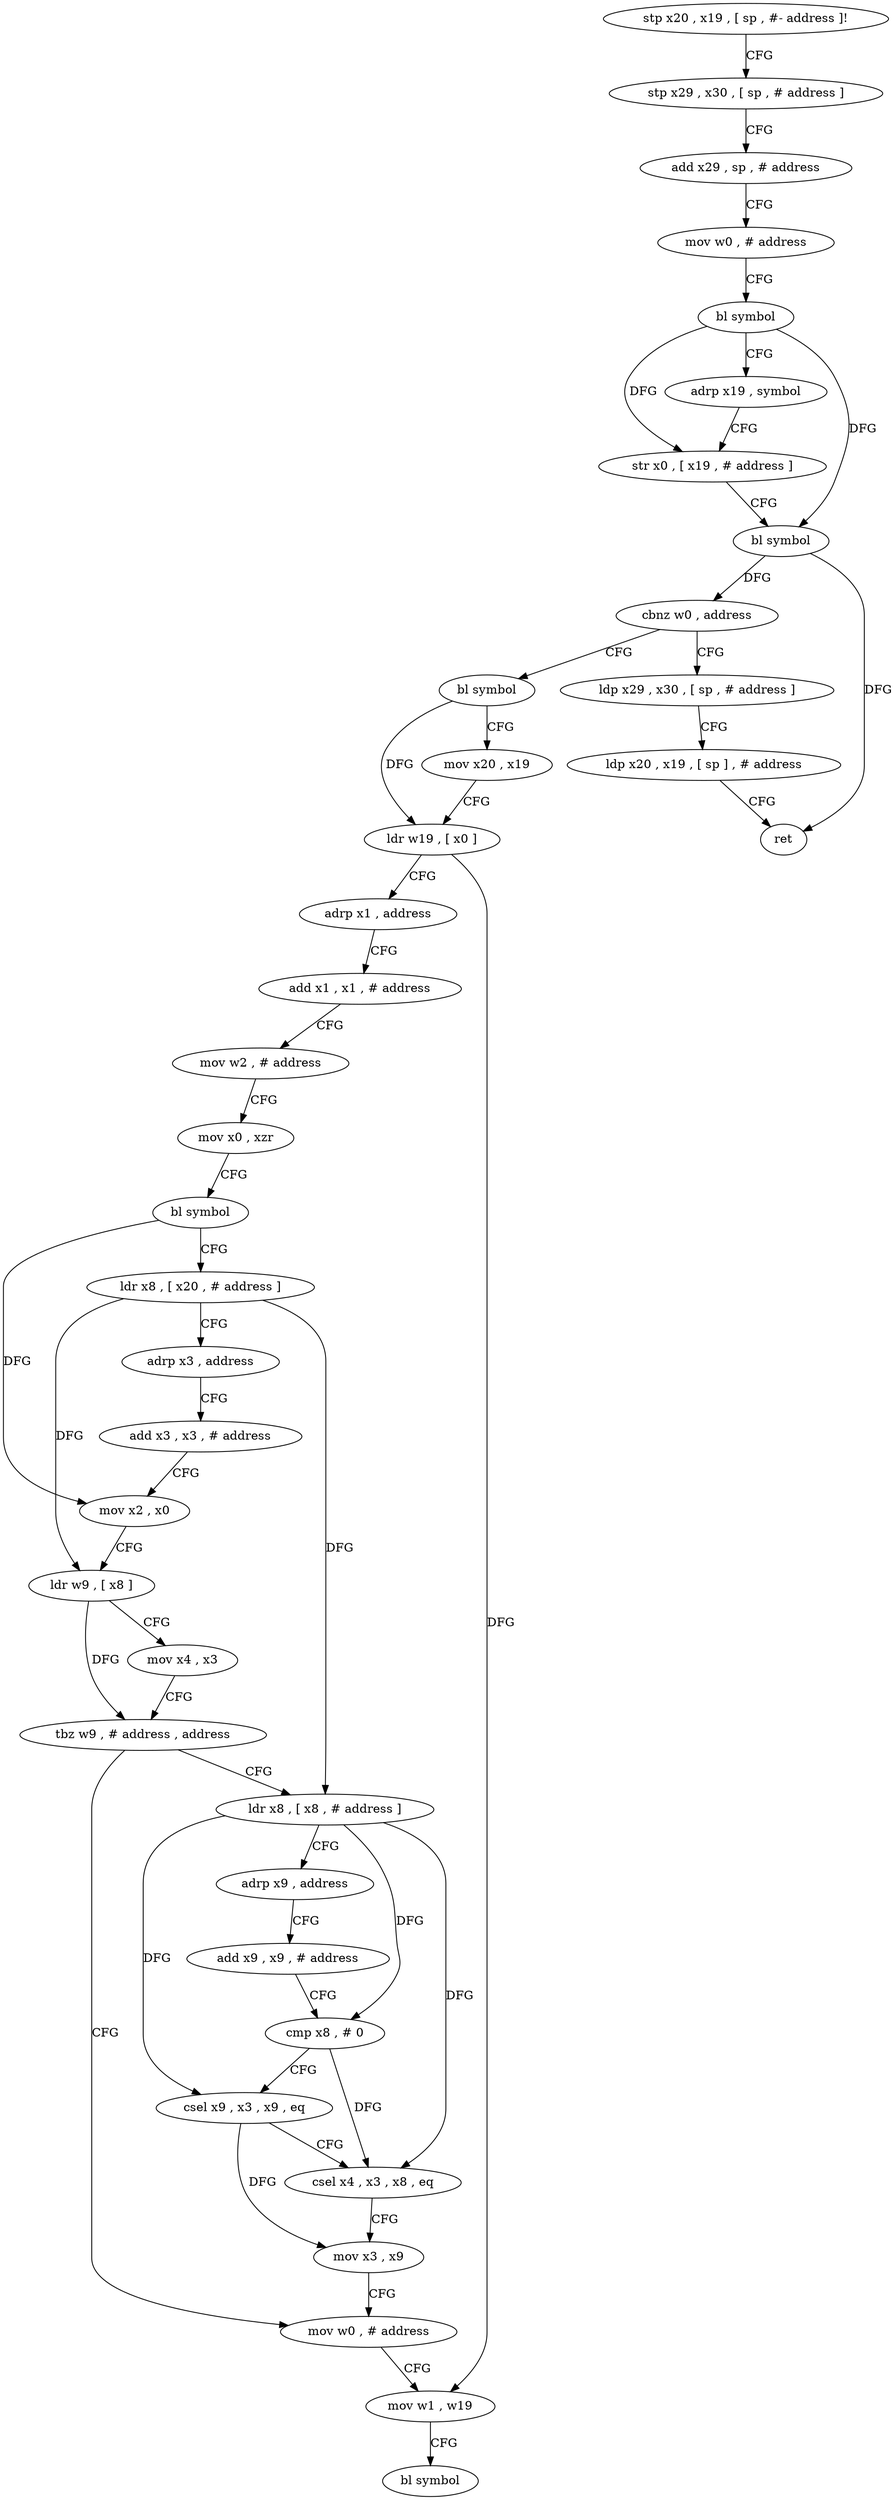 digraph "func" {
"4230016" [label = "stp x20 , x19 , [ sp , #- address ]!" ]
"4230020" [label = "stp x29 , x30 , [ sp , # address ]" ]
"4230024" [label = "add x29 , sp , # address" ]
"4230028" [label = "mov w0 , # address" ]
"4230032" [label = "bl symbol" ]
"4230036" [label = "adrp x19 , symbol" ]
"4230040" [label = "str x0 , [ x19 , # address ]" ]
"4230044" [label = "bl symbol" ]
"4230048" [label = "cbnz w0 , address" ]
"4230064" [label = "bl symbol" ]
"4230052" [label = "ldp x29 , x30 , [ sp , # address ]" ]
"4230068" [label = "mov x20 , x19" ]
"4230072" [label = "ldr w19 , [ x0 ]" ]
"4230076" [label = "adrp x1 , address" ]
"4230080" [label = "add x1 , x1 , # address" ]
"4230084" [label = "mov w2 , # address" ]
"4230088" [label = "mov x0 , xzr" ]
"4230092" [label = "bl symbol" ]
"4230096" [label = "ldr x8 , [ x20 , # address ]" ]
"4230100" [label = "adrp x3 , address" ]
"4230104" [label = "add x3 , x3 , # address" ]
"4230108" [label = "mov x2 , x0" ]
"4230112" [label = "ldr w9 , [ x8 ]" ]
"4230116" [label = "mov x4 , x3" ]
"4230120" [label = "tbz w9 , # address , address" ]
"4230152" [label = "mov w0 , # address" ]
"4230124" [label = "ldr x8 , [ x8 , # address ]" ]
"4230056" [label = "ldp x20 , x19 , [ sp ] , # address" ]
"4230060" [label = "ret" ]
"4230156" [label = "mov w1 , w19" ]
"4230160" [label = "bl symbol" ]
"4230128" [label = "adrp x9 , address" ]
"4230132" [label = "add x9 , x9 , # address" ]
"4230136" [label = "cmp x8 , # 0" ]
"4230140" [label = "csel x9 , x3 , x9 , eq" ]
"4230144" [label = "csel x4 , x3 , x8 , eq" ]
"4230148" [label = "mov x3 , x9" ]
"4230016" -> "4230020" [ label = "CFG" ]
"4230020" -> "4230024" [ label = "CFG" ]
"4230024" -> "4230028" [ label = "CFG" ]
"4230028" -> "4230032" [ label = "CFG" ]
"4230032" -> "4230036" [ label = "CFG" ]
"4230032" -> "4230040" [ label = "DFG" ]
"4230032" -> "4230044" [ label = "DFG" ]
"4230036" -> "4230040" [ label = "CFG" ]
"4230040" -> "4230044" [ label = "CFG" ]
"4230044" -> "4230048" [ label = "DFG" ]
"4230044" -> "4230060" [ label = "DFG" ]
"4230048" -> "4230064" [ label = "CFG" ]
"4230048" -> "4230052" [ label = "CFG" ]
"4230064" -> "4230068" [ label = "CFG" ]
"4230064" -> "4230072" [ label = "DFG" ]
"4230052" -> "4230056" [ label = "CFG" ]
"4230068" -> "4230072" [ label = "CFG" ]
"4230072" -> "4230076" [ label = "CFG" ]
"4230072" -> "4230156" [ label = "DFG" ]
"4230076" -> "4230080" [ label = "CFG" ]
"4230080" -> "4230084" [ label = "CFG" ]
"4230084" -> "4230088" [ label = "CFG" ]
"4230088" -> "4230092" [ label = "CFG" ]
"4230092" -> "4230096" [ label = "CFG" ]
"4230092" -> "4230108" [ label = "DFG" ]
"4230096" -> "4230100" [ label = "CFG" ]
"4230096" -> "4230112" [ label = "DFG" ]
"4230096" -> "4230124" [ label = "DFG" ]
"4230100" -> "4230104" [ label = "CFG" ]
"4230104" -> "4230108" [ label = "CFG" ]
"4230108" -> "4230112" [ label = "CFG" ]
"4230112" -> "4230116" [ label = "CFG" ]
"4230112" -> "4230120" [ label = "DFG" ]
"4230116" -> "4230120" [ label = "CFG" ]
"4230120" -> "4230152" [ label = "CFG" ]
"4230120" -> "4230124" [ label = "CFG" ]
"4230152" -> "4230156" [ label = "CFG" ]
"4230124" -> "4230128" [ label = "CFG" ]
"4230124" -> "4230136" [ label = "DFG" ]
"4230124" -> "4230140" [ label = "DFG" ]
"4230124" -> "4230144" [ label = "DFG" ]
"4230056" -> "4230060" [ label = "CFG" ]
"4230156" -> "4230160" [ label = "CFG" ]
"4230128" -> "4230132" [ label = "CFG" ]
"4230132" -> "4230136" [ label = "CFG" ]
"4230136" -> "4230140" [ label = "CFG" ]
"4230136" -> "4230144" [ label = "DFG" ]
"4230140" -> "4230144" [ label = "CFG" ]
"4230140" -> "4230148" [ label = "DFG" ]
"4230144" -> "4230148" [ label = "CFG" ]
"4230148" -> "4230152" [ label = "CFG" ]
}
